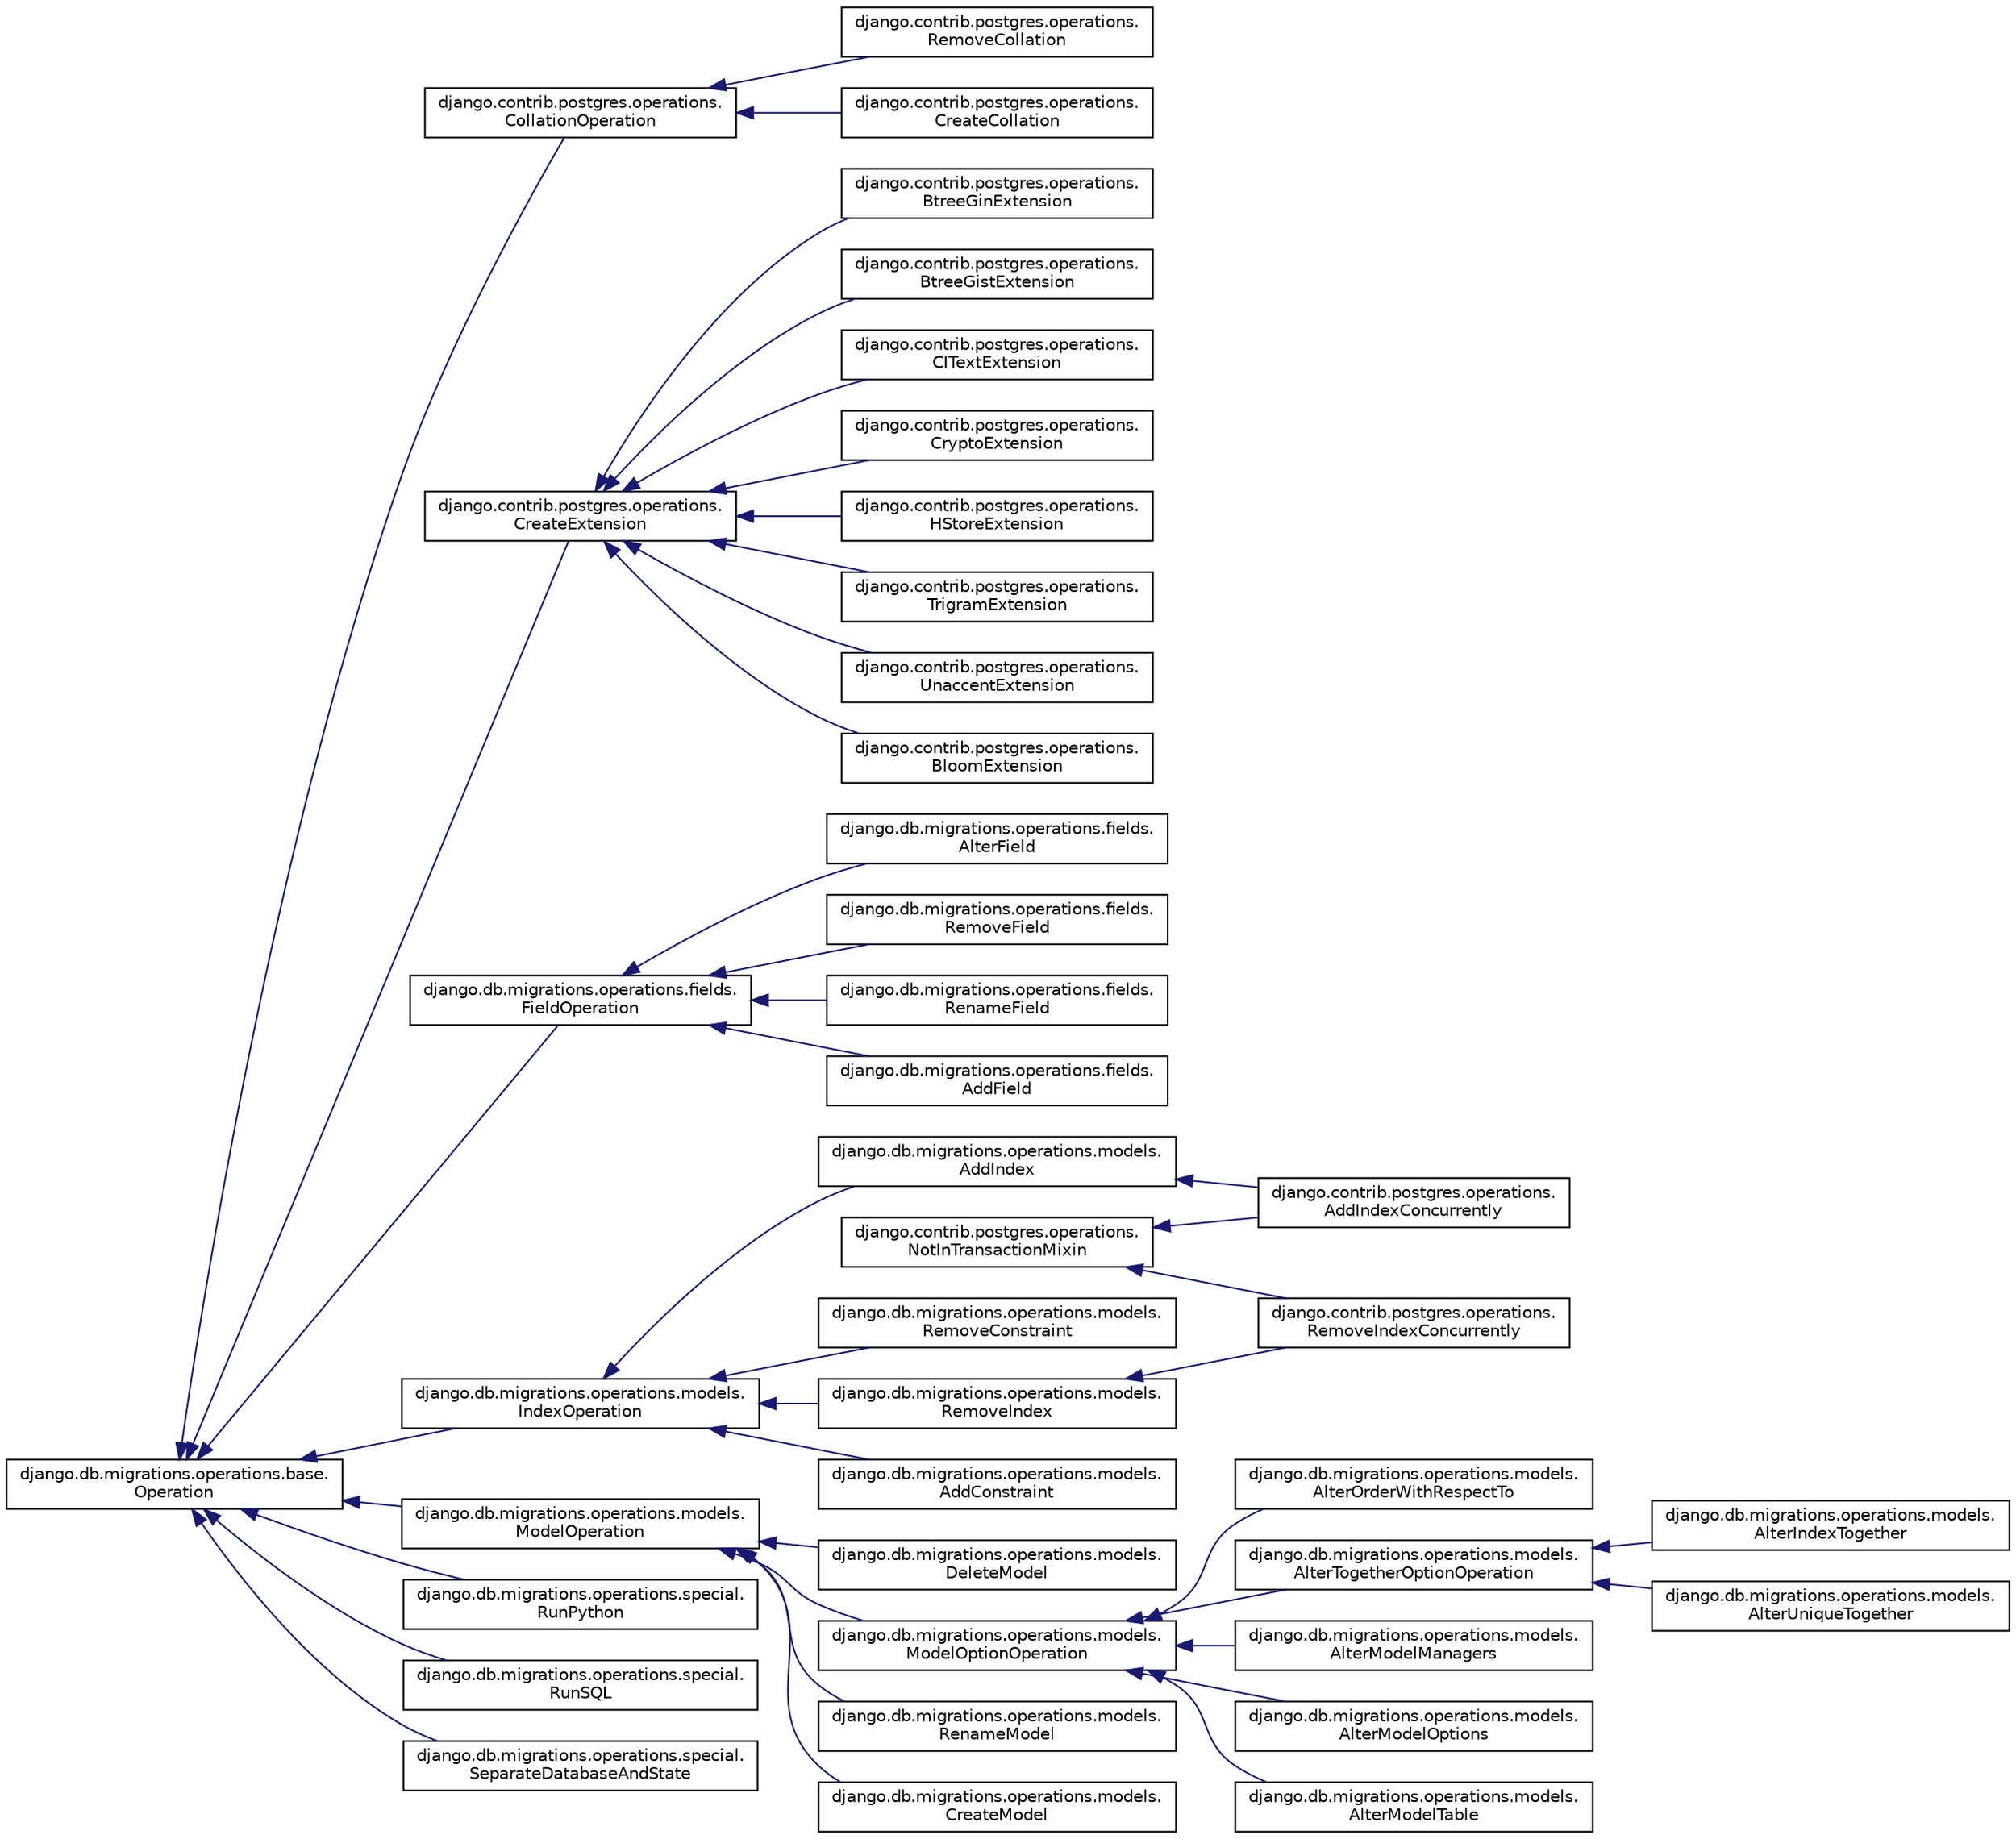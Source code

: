 digraph "Graphical Class Hierarchy"
{
 // LATEX_PDF_SIZE
  edge [fontname="Helvetica",fontsize="10",labelfontname="Helvetica",labelfontsize="10"];
  node [fontname="Helvetica",fontsize="10",shape=record];
  rankdir="LR";
  Node0 [label="django.contrib.postgres.operations.\lNotInTransactionMixin",height=0.2,width=0.4,color="black", fillcolor="white", style="filled",URL="$classdjango_1_1contrib_1_1postgres_1_1operations_1_1_not_in_transaction_mixin.html",tooltip=" "];
  Node0 -> Node1 [dir="back",color="midnightblue",fontsize="10",style="solid",fontname="Helvetica"];
  Node1 [label="django.contrib.postgres.operations.\lAddIndexConcurrently",height=0.2,width=0.4,color="black", fillcolor="white", style="filled",URL="$classdjango_1_1contrib_1_1postgres_1_1operations_1_1_add_index_concurrently.html",tooltip=" "];
  Node0 -> Node2 [dir="back",color="midnightblue",fontsize="10",style="solid",fontname="Helvetica"];
  Node2 [label="django.contrib.postgres.operations.\lRemoveIndexConcurrently",height=0.2,width=0.4,color="black", fillcolor="white", style="filled",URL="$classdjango_1_1contrib_1_1postgres_1_1operations_1_1_remove_index_concurrently.html",tooltip=" "];
  Node3039 [label="django.db.migrations.operations.base.\lOperation",height=0.2,width=0.4,color="black", fillcolor="white", style="filled",URL="$classdjango_1_1db_1_1migrations_1_1operations_1_1base_1_1_operation.html",tooltip=" "];
  Node3039 -> Node3040 [dir="back",color="midnightblue",fontsize="10",style="solid",fontname="Helvetica"];
  Node3040 [label="django.contrib.postgres.operations.\lCollationOperation",height=0.2,width=0.4,color="black", fillcolor="white", style="filled",URL="$classdjango_1_1contrib_1_1postgres_1_1operations_1_1_collation_operation.html",tooltip=" "];
  Node3040 -> Node3041 [dir="back",color="midnightblue",fontsize="10",style="solid",fontname="Helvetica"];
  Node3041 [label="django.contrib.postgres.operations.\lCreateCollation",height=0.2,width=0.4,color="black", fillcolor="white", style="filled",URL="$classdjango_1_1contrib_1_1postgres_1_1operations_1_1_create_collation.html",tooltip=" "];
  Node3040 -> Node3042 [dir="back",color="midnightblue",fontsize="10",style="solid",fontname="Helvetica"];
  Node3042 [label="django.contrib.postgres.operations.\lRemoveCollation",height=0.2,width=0.4,color="black", fillcolor="white", style="filled",URL="$classdjango_1_1contrib_1_1postgres_1_1operations_1_1_remove_collation.html",tooltip=" "];
  Node3039 -> Node3043 [dir="back",color="midnightblue",fontsize="10",style="solid",fontname="Helvetica"];
  Node3043 [label="django.contrib.postgres.operations.\lCreateExtension",height=0.2,width=0.4,color="black", fillcolor="white", style="filled",URL="$classdjango_1_1contrib_1_1postgres_1_1operations_1_1_create_extension.html",tooltip=" "];
  Node3043 -> Node3044 [dir="back",color="midnightblue",fontsize="10",style="solid",fontname="Helvetica"];
  Node3044 [label="django.contrib.postgres.operations.\lBloomExtension",height=0.2,width=0.4,color="black", fillcolor="white", style="filled",URL="$classdjango_1_1contrib_1_1postgres_1_1operations_1_1_bloom_extension.html",tooltip=" "];
  Node3043 -> Node3045 [dir="back",color="midnightblue",fontsize="10",style="solid",fontname="Helvetica"];
  Node3045 [label="django.contrib.postgres.operations.\lBtreeGinExtension",height=0.2,width=0.4,color="black", fillcolor="white", style="filled",URL="$classdjango_1_1contrib_1_1postgres_1_1operations_1_1_btree_gin_extension.html",tooltip=" "];
  Node3043 -> Node3046 [dir="back",color="midnightblue",fontsize="10",style="solid",fontname="Helvetica"];
  Node3046 [label="django.contrib.postgres.operations.\lBtreeGistExtension",height=0.2,width=0.4,color="black", fillcolor="white", style="filled",URL="$classdjango_1_1contrib_1_1postgres_1_1operations_1_1_btree_gist_extension.html",tooltip=" "];
  Node3043 -> Node3047 [dir="back",color="midnightblue",fontsize="10",style="solid",fontname="Helvetica"];
  Node3047 [label="django.contrib.postgres.operations.\lCITextExtension",height=0.2,width=0.4,color="black", fillcolor="white", style="filled",URL="$classdjango_1_1contrib_1_1postgres_1_1operations_1_1_c_i_text_extension.html",tooltip=" "];
  Node3043 -> Node3048 [dir="back",color="midnightblue",fontsize="10",style="solid",fontname="Helvetica"];
  Node3048 [label="django.contrib.postgres.operations.\lCryptoExtension",height=0.2,width=0.4,color="black", fillcolor="white", style="filled",URL="$classdjango_1_1contrib_1_1postgres_1_1operations_1_1_crypto_extension.html",tooltip=" "];
  Node3043 -> Node3049 [dir="back",color="midnightblue",fontsize="10",style="solid",fontname="Helvetica"];
  Node3049 [label="django.contrib.postgres.operations.\lHStoreExtension",height=0.2,width=0.4,color="black", fillcolor="white", style="filled",URL="$classdjango_1_1contrib_1_1postgres_1_1operations_1_1_h_store_extension.html",tooltip=" "];
  Node3043 -> Node3050 [dir="back",color="midnightblue",fontsize="10",style="solid",fontname="Helvetica"];
  Node3050 [label="django.contrib.postgres.operations.\lTrigramExtension",height=0.2,width=0.4,color="black", fillcolor="white", style="filled",URL="$classdjango_1_1contrib_1_1postgres_1_1operations_1_1_trigram_extension.html",tooltip=" "];
  Node3043 -> Node3051 [dir="back",color="midnightblue",fontsize="10",style="solid",fontname="Helvetica"];
  Node3051 [label="django.contrib.postgres.operations.\lUnaccentExtension",height=0.2,width=0.4,color="black", fillcolor="white", style="filled",URL="$classdjango_1_1contrib_1_1postgres_1_1operations_1_1_unaccent_extension.html",tooltip=" "];
  Node3039 -> Node3052 [dir="back",color="midnightblue",fontsize="10",style="solid",fontname="Helvetica"];
  Node3052 [label="django.db.migrations.operations.fields.\lFieldOperation",height=0.2,width=0.4,color="black", fillcolor="white", style="filled",URL="$classdjango_1_1db_1_1migrations_1_1operations_1_1fields_1_1_field_operation.html",tooltip=" "];
  Node3052 -> Node3053 [dir="back",color="midnightblue",fontsize="10",style="solid",fontname="Helvetica"];
  Node3053 [label="django.db.migrations.operations.fields.\lAddField",height=0.2,width=0.4,color="black", fillcolor="white", style="filled",URL="$classdjango_1_1db_1_1migrations_1_1operations_1_1fields_1_1_add_field.html",tooltip=" "];
  Node3052 -> Node3054 [dir="back",color="midnightblue",fontsize="10",style="solid",fontname="Helvetica"];
  Node3054 [label="django.db.migrations.operations.fields.\lAlterField",height=0.2,width=0.4,color="black", fillcolor="white", style="filled",URL="$classdjango_1_1db_1_1migrations_1_1operations_1_1fields_1_1_alter_field.html",tooltip=" "];
  Node3052 -> Node3055 [dir="back",color="midnightblue",fontsize="10",style="solid",fontname="Helvetica"];
  Node3055 [label="django.db.migrations.operations.fields.\lRemoveField",height=0.2,width=0.4,color="black", fillcolor="white", style="filled",URL="$classdjango_1_1db_1_1migrations_1_1operations_1_1fields_1_1_remove_field.html",tooltip=" "];
  Node3052 -> Node3056 [dir="back",color="midnightblue",fontsize="10",style="solid",fontname="Helvetica"];
  Node3056 [label="django.db.migrations.operations.fields.\lRenameField",height=0.2,width=0.4,color="black", fillcolor="white", style="filled",URL="$classdjango_1_1db_1_1migrations_1_1operations_1_1fields_1_1_rename_field.html",tooltip=" "];
  Node3039 -> Node3057 [dir="back",color="midnightblue",fontsize="10",style="solid",fontname="Helvetica"];
  Node3057 [label="django.db.migrations.operations.models.\lIndexOperation",height=0.2,width=0.4,color="black", fillcolor="white", style="filled",URL="$classdjango_1_1db_1_1migrations_1_1operations_1_1models_1_1_index_operation.html",tooltip=" "];
  Node3057 -> Node3058 [dir="back",color="midnightblue",fontsize="10",style="solid",fontname="Helvetica"];
  Node3058 [label="django.db.migrations.operations.models.\lAddConstraint",height=0.2,width=0.4,color="black", fillcolor="white", style="filled",URL="$classdjango_1_1db_1_1migrations_1_1operations_1_1models_1_1_add_constraint.html",tooltip=" "];
  Node3057 -> Node3059 [dir="back",color="midnightblue",fontsize="10",style="solid",fontname="Helvetica"];
  Node3059 [label="django.db.migrations.operations.models.\lAddIndex",height=0.2,width=0.4,color="black", fillcolor="white", style="filled",URL="$classdjango_1_1db_1_1migrations_1_1operations_1_1models_1_1_add_index.html",tooltip=" "];
  Node3059 -> Node1 [dir="back",color="midnightblue",fontsize="10",style="solid",fontname="Helvetica"];
  Node3057 -> Node3060 [dir="back",color="midnightblue",fontsize="10",style="solid",fontname="Helvetica"];
  Node3060 [label="django.db.migrations.operations.models.\lRemoveConstraint",height=0.2,width=0.4,color="black", fillcolor="white", style="filled",URL="$classdjango_1_1db_1_1migrations_1_1operations_1_1models_1_1_remove_constraint.html",tooltip=" "];
  Node3057 -> Node3061 [dir="back",color="midnightblue",fontsize="10",style="solid",fontname="Helvetica"];
  Node3061 [label="django.db.migrations.operations.models.\lRemoveIndex",height=0.2,width=0.4,color="black", fillcolor="white", style="filled",URL="$classdjango_1_1db_1_1migrations_1_1operations_1_1models_1_1_remove_index.html",tooltip=" "];
  Node3061 -> Node2 [dir="back",color="midnightblue",fontsize="10",style="solid",fontname="Helvetica"];
  Node3039 -> Node3062 [dir="back",color="midnightblue",fontsize="10",style="solid",fontname="Helvetica"];
  Node3062 [label="django.db.migrations.operations.models.\lModelOperation",height=0.2,width=0.4,color="black", fillcolor="white", style="filled",URL="$classdjango_1_1db_1_1migrations_1_1operations_1_1models_1_1_model_operation.html",tooltip=" "];
  Node3062 -> Node3063 [dir="back",color="midnightblue",fontsize="10",style="solid",fontname="Helvetica"];
  Node3063 [label="django.db.migrations.operations.models.\lCreateModel",height=0.2,width=0.4,color="black", fillcolor="white", style="filled",URL="$classdjango_1_1db_1_1migrations_1_1operations_1_1models_1_1_create_model.html",tooltip=" "];
  Node3062 -> Node3064 [dir="back",color="midnightblue",fontsize="10",style="solid",fontname="Helvetica"];
  Node3064 [label="django.db.migrations.operations.models.\lDeleteModel",height=0.2,width=0.4,color="black", fillcolor="white", style="filled",URL="$classdjango_1_1db_1_1migrations_1_1operations_1_1models_1_1_delete_model.html",tooltip=" "];
  Node3062 -> Node3065 [dir="back",color="midnightblue",fontsize="10",style="solid",fontname="Helvetica"];
  Node3065 [label="django.db.migrations.operations.models.\lModelOptionOperation",height=0.2,width=0.4,color="black", fillcolor="white", style="filled",URL="$classdjango_1_1db_1_1migrations_1_1operations_1_1models_1_1_model_option_operation.html",tooltip=" "];
  Node3065 -> Node3066 [dir="back",color="midnightblue",fontsize="10",style="solid",fontname="Helvetica"];
  Node3066 [label="django.db.migrations.operations.models.\lAlterModelManagers",height=0.2,width=0.4,color="black", fillcolor="white", style="filled",URL="$classdjango_1_1db_1_1migrations_1_1operations_1_1models_1_1_alter_model_managers.html",tooltip=" "];
  Node3065 -> Node3067 [dir="back",color="midnightblue",fontsize="10",style="solid",fontname="Helvetica"];
  Node3067 [label="django.db.migrations.operations.models.\lAlterModelOptions",height=0.2,width=0.4,color="black", fillcolor="white", style="filled",URL="$classdjango_1_1db_1_1migrations_1_1operations_1_1models_1_1_alter_model_options.html",tooltip=" "];
  Node3065 -> Node3068 [dir="back",color="midnightblue",fontsize="10",style="solid",fontname="Helvetica"];
  Node3068 [label="django.db.migrations.operations.models.\lAlterModelTable",height=0.2,width=0.4,color="black", fillcolor="white", style="filled",URL="$classdjango_1_1db_1_1migrations_1_1operations_1_1models_1_1_alter_model_table.html",tooltip=" "];
  Node3065 -> Node3069 [dir="back",color="midnightblue",fontsize="10",style="solid",fontname="Helvetica"];
  Node3069 [label="django.db.migrations.operations.models.\lAlterOrderWithRespectTo",height=0.2,width=0.4,color="black", fillcolor="white", style="filled",URL="$classdjango_1_1db_1_1migrations_1_1operations_1_1models_1_1_alter_order_with_respect_to.html",tooltip=" "];
  Node3065 -> Node3070 [dir="back",color="midnightblue",fontsize="10",style="solid",fontname="Helvetica"];
  Node3070 [label="django.db.migrations.operations.models.\lAlterTogetherOptionOperation",height=0.2,width=0.4,color="black", fillcolor="white", style="filled",URL="$classdjango_1_1db_1_1migrations_1_1operations_1_1models_1_1_alter_together_option_operation.html",tooltip=" "];
  Node3070 -> Node3071 [dir="back",color="midnightblue",fontsize="10",style="solid",fontname="Helvetica"];
  Node3071 [label="django.db.migrations.operations.models.\lAlterIndexTogether",height=0.2,width=0.4,color="black", fillcolor="white", style="filled",URL="$classdjango_1_1db_1_1migrations_1_1operations_1_1models_1_1_alter_index_together.html",tooltip=" "];
  Node3070 -> Node3072 [dir="back",color="midnightblue",fontsize="10",style="solid",fontname="Helvetica"];
  Node3072 [label="django.db.migrations.operations.models.\lAlterUniqueTogether",height=0.2,width=0.4,color="black", fillcolor="white", style="filled",URL="$classdjango_1_1db_1_1migrations_1_1operations_1_1models_1_1_alter_unique_together.html",tooltip=" "];
  Node3062 -> Node3073 [dir="back",color="midnightblue",fontsize="10",style="solid",fontname="Helvetica"];
  Node3073 [label="django.db.migrations.operations.models.\lRenameModel",height=0.2,width=0.4,color="black", fillcolor="white", style="filled",URL="$classdjango_1_1db_1_1migrations_1_1operations_1_1models_1_1_rename_model.html",tooltip=" "];
  Node3039 -> Node3074 [dir="back",color="midnightblue",fontsize="10",style="solid",fontname="Helvetica"];
  Node3074 [label="django.db.migrations.operations.special.\lRunPython",height=0.2,width=0.4,color="black", fillcolor="white", style="filled",URL="$classdjango_1_1db_1_1migrations_1_1operations_1_1special_1_1_run_python.html",tooltip=" "];
  Node3039 -> Node3075 [dir="back",color="midnightblue",fontsize="10",style="solid",fontname="Helvetica"];
  Node3075 [label="django.db.migrations.operations.special.\lRunSQL",height=0.2,width=0.4,color="black", fillcolor="white", style="filled",URL="$classdjango_1_1db_1_1migrations_1_1operations_1_1special_1_1_run_s_q_l.html",tooltip=" "];
  Node3039 -> Node3076 [dir="back",color="midnightblue",fontsize="10",style="solid",fontname="Helvetica"];
  Node3076 [label="django.db.migrations.operations.special.\lSeparateDatabaseAndState",height=0.2,width=0.4,color="black", fillcolor="white", style="filled",URL="$classdjango_1_1db_1_1migrations_1_1operations_1_1special_1_1_separate_database_and_state.html",tooltip=" "];
}
